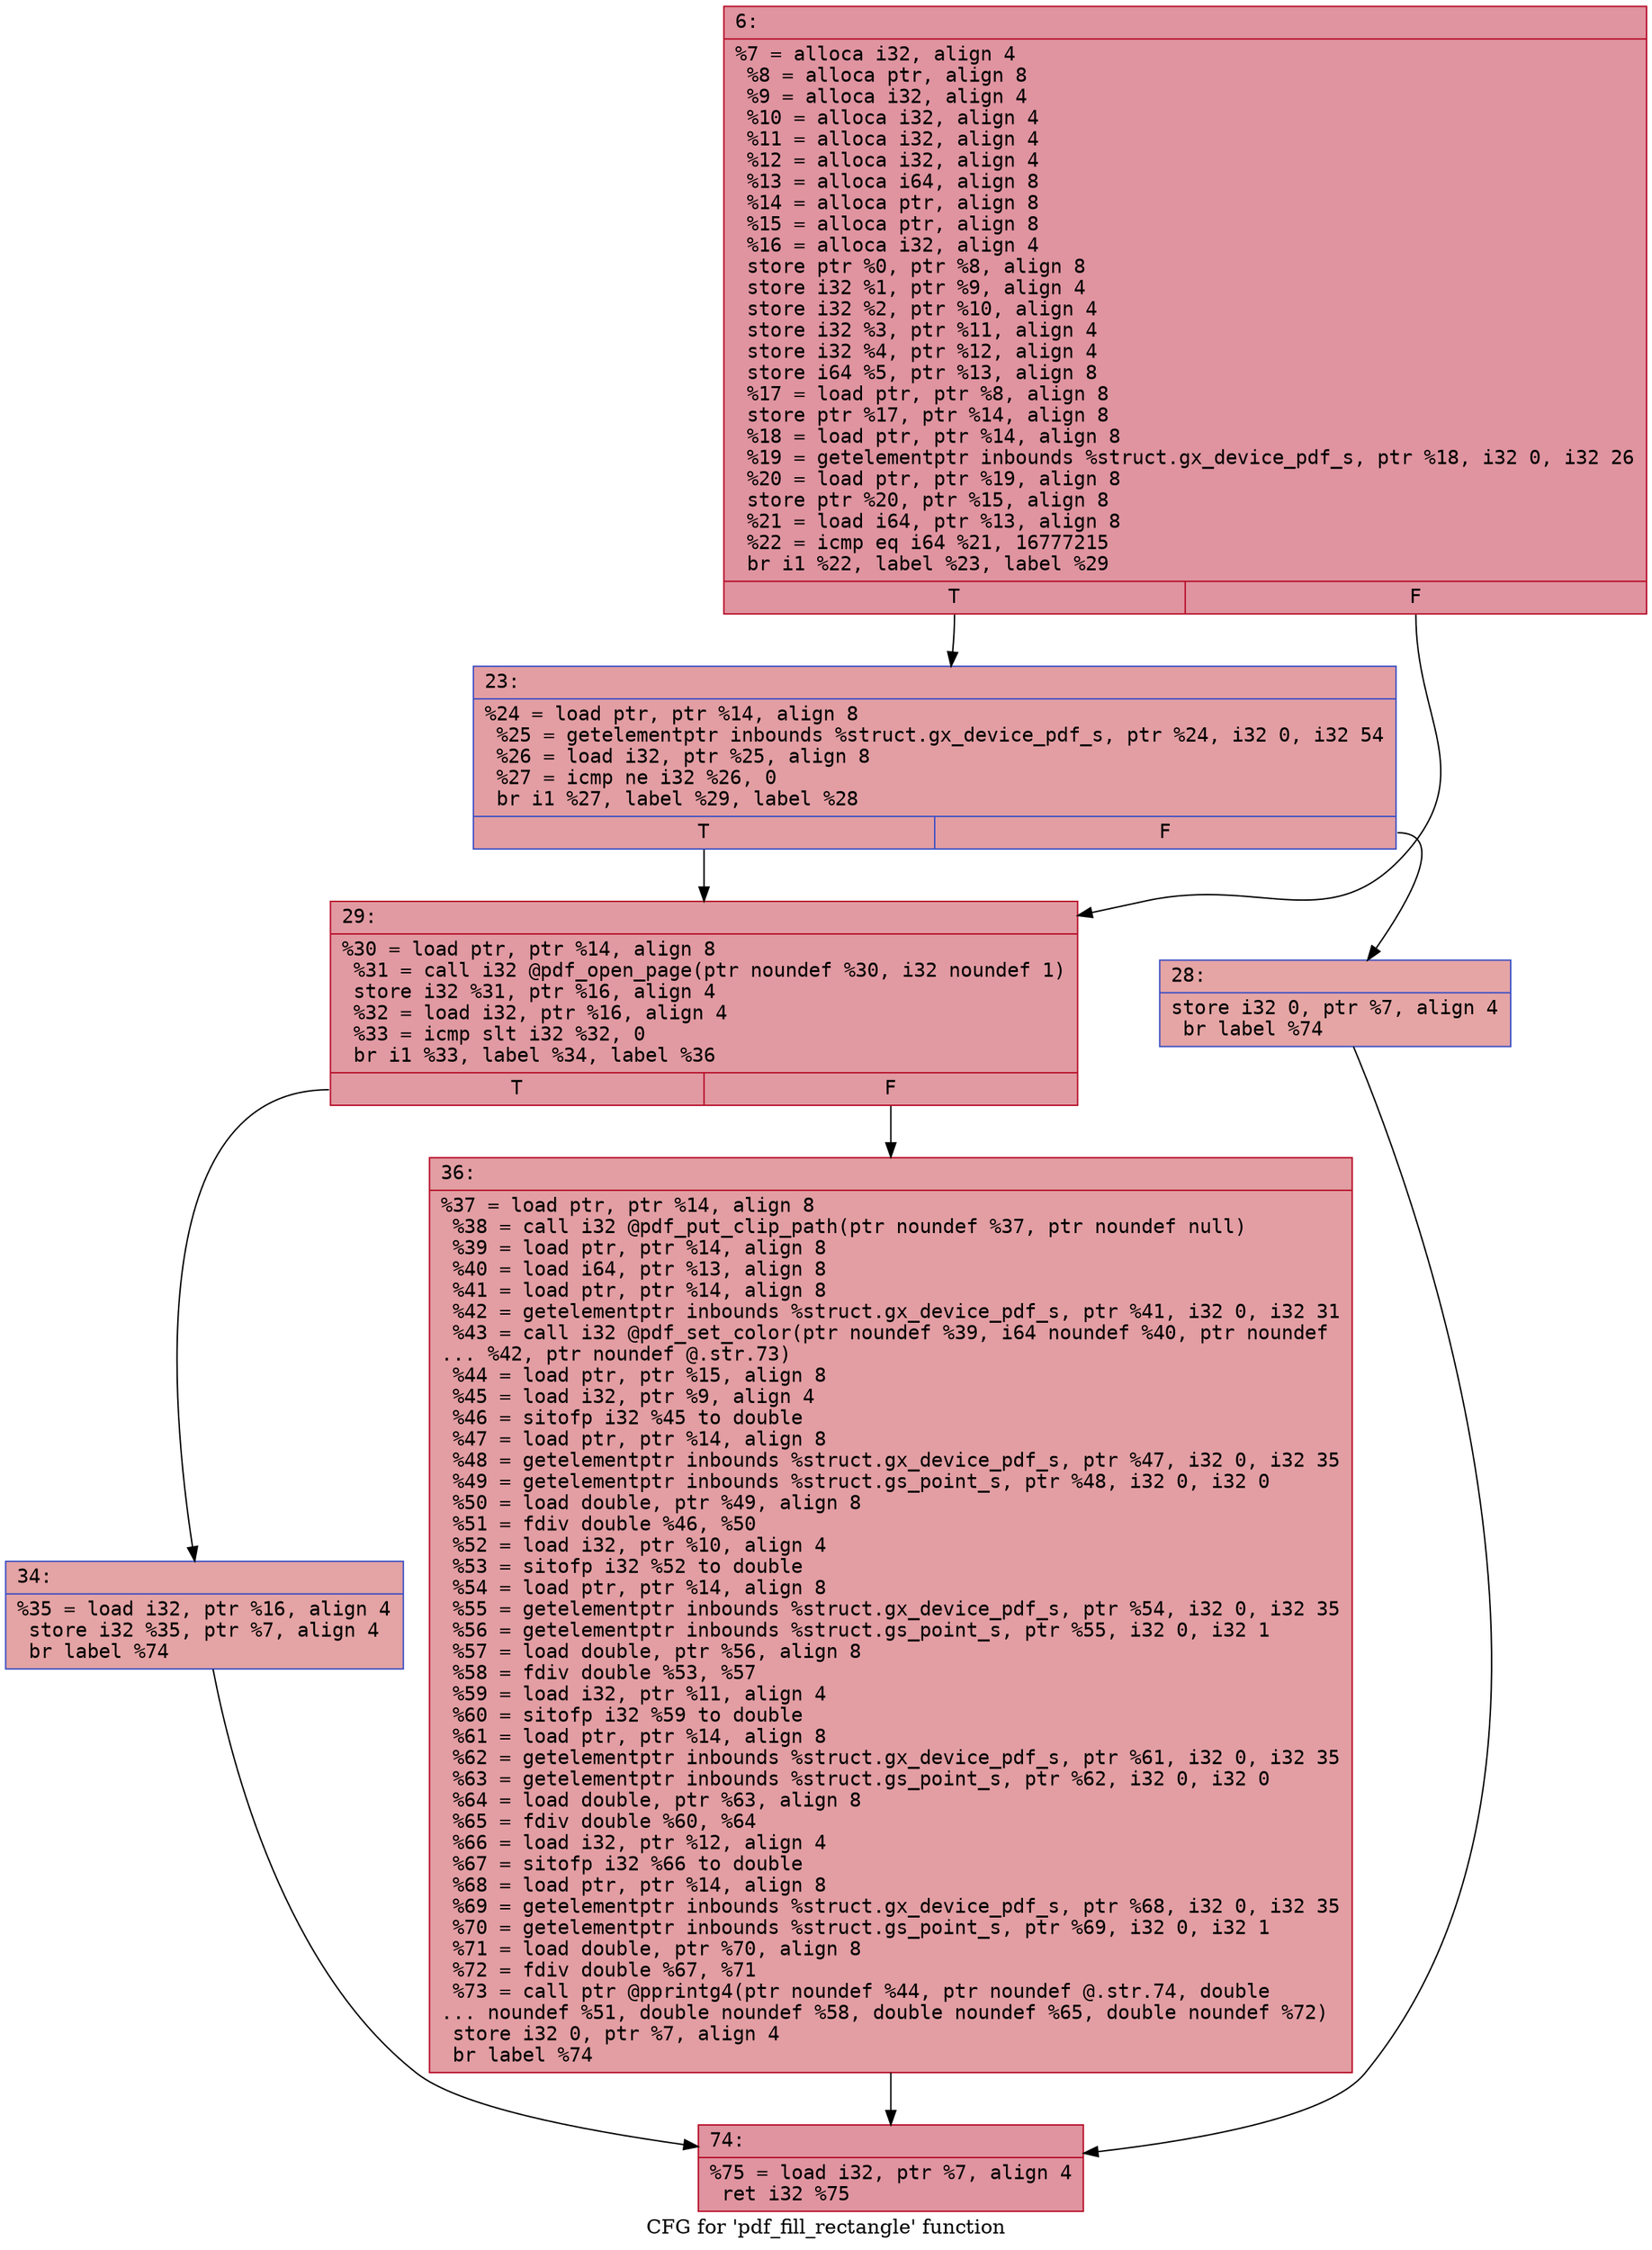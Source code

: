 digraph "CFG for 'pdf_fill_rectangle' function" {
	label="CFG for 'pdf_fill_rectangle' function";

	Node0x6000020af520 [shape=record,color="#b70d28ff", style=filled, fillcolor="#b70d2870" fontname="Courier",label="{6:\l|  %7 = alloca i32, align 4\l  %8 = alloca ptr, align 8\l  %9 = alloca i32, align 4\l  %10 = alloca i32, align 4\l  %11 = alloca i32, align 4\l  %12 = alloca i32, align 4\l  %13 = alloca i64, align 8\l  %14 = alloca ptr, align 8\l  %15 = alloca ptr, align 8\l  %16 = alloca i32, align 4\l  store ptr %0, ptr %8, align 8\l  store i32 %1, ptr %9, align 4\l  store i32 %2, ptr %10, align 4\l  store i32 %3, ptr %11, align 4\l  store i32 %4, ptr %12, align 4\l  store i64 %5, ptr %13, align 8\l  %17 = load ptr, ptr %8, align 8\l  store ptr %17, ptr %14, align 8\l  %18 = load ptr, ptr %14, align 8\l  %19 = getelementptr inbounds %struct.gx_device_pdf_s, ptr %18, i32 0, i32 26\l  %20 = load ptr, ptr %19, align 8\l  store ptr %20, ptr %15, align 8\l  %21 = load i64, ptr %13, align 8\l  %22 = icmp eq i64 %21, 16777215\l  br i1 %22, label %23, label %29\l|{<s0>T|<s1>F}}"];
	Node0x6000020af520:s0 -> Node0x6000020af570[tooltip="6 -> 23\nProbability 50.00%" ];
	Node0x6000020af520:s1 -> Node0x6000020af610[tooltip="6 -> 29\nProbability 50.00%" ];
	Node0x6000020af570 [shape=record,color="#3d50c3ff", style=filled, fillcolor="#be242e70" fontname="Courier",label="{23:\l|  %24 = load ptr, ptr %14, align 8\l  %25 = getelementptr inbounds %struct.gx_device_pdf_s, ptr %24, i32 0, i32 54\l  %26 = load i32, ptr %25, align 8\l  %27 = icmp ne i32 %26, 0\l  br i1 %27, label %29, label %28\l|{<s0>T|<s1>F}}"];
	Node0x6000020af570:s0 -> Node0x6000020af610[tooltip="23 -> 29\nProbability 62.50%" ];
	Node0x6000020af570:s1 -> Node0x6000020af5c0[tooltip="23 -> 28\nProbability 37.50%" ];
	Node0x6000020af5c0 [shape=record,color="#3d50c3ff", style=filled, fillcolor="#c5333470" fontname="Courier",label="{28:\l|  store i32 0, ptr %7, align 4\l  br label %74\l}"];
	Node0x6000020af5c0 -> Node0x6000020af700[tooltip="28 -> 74\nProbability 100.00%" ];
	Node0x6000020af610 [shape=record,color="#b70d28ff", style=filled, fillcolor="#bb1b2c70" fontname="Courier",label="{29:\l|  %30 = load ptr, ptr %14, align 8\l  %31 = call i32 @pdf_open_page(ptr noundef %30, i32 noundef 1)\l  store i32 %31, ptr %16, align 4\l  %32 = load i32, ptr %16, align 4\l  %33 = icmp slt i32 %32, 0\l  br i1 %33, label %34, label %36\l|{<s0>T|<s1>F}}"];
	Node0x6000020af610:s0 -> Node0x6000020af660[tooltip="29 -> 34\nProbability 37.50%" ];
	Node0x6000020af610:s1 -> Node0x6000020af6b0[tooltip="29 -> 36\nProbability 62.50%" ];
	Node0x6000020af660 [shape=record,color="#3d50c3ff", style=filled, fillcolor="#c32e3170" fontname="Courier",label="{34:\l|  %35 = load i32, ptr %16, align 4\l  store i32 %35, ptr %7, align 4\l  br label %74\l}"];
	Node0x6000020af660 -> Node0x6000020af700[tooltip="34 -> 74\nProbability 100.00%" ];
	Node0x6000020af6b0 [shape=record,color="#b70d28ff", style=filled, fillcolor="#be242e70" fontname="Courier",label="{36:\l|  %37 = load ptr, ptr %14, align 8\l  %38 = call i32 @pdf_put_clip_path(ptr noundef %37, ptr noundef null)\l  %39 = load ptr, ptr %14, align 8\l  %40 = load i64, ptr %13, align 8\l  %41 = load ptr, ptr %14, align 8\l  %42 = getelementptr inbounds %struct.gx_device_pdf_s, ptr %41, i32 0, i32 31\l  %43 = call i32 @pdf_set_color(ptr noundef %39, i64 noundef %40, ptr noundef\l... %42, ptr noundef @.str.73)\l  %44 = load ptr, ptr %15, align 8\l  %45 = load i32, ptr %9, align 4\l  %46 = sitofp i32 %45 to double\l  %47 = load ptr, ptr %14, align 8\l  %48 = getelementptr inbounds %struct.gx_device_pdf_s, ptr %47, i32 0, i32 35\l  %49 = getelementptr inbounds %struct.gs_point_s, ptr %48, i32 0, i32 0\l  %50 = load double, ptr %49, align 8\l  %51 = fdiv double %46, %50\l  %52 = load i32, ptr %10, align 4\l  %53 = sitofp i32 %52 to double\l  %54 = load ptr, ptr %14, align 8\l  %55 = getelementptr inbounds %struct.gx_device_pdf_s, ptr %54, i32 0, i32 35\l  %56 = getelementptr inbounds %struct.gs_point_s, ptr %55, i32 0, i32 1\l  %57 = load double, ptr %56, align 8\l  %58 = fdiv double %53, %57\l  %59 = load i32, ptr %11, align 4\l  %60 = sitofp i32 %59 to double\l  %61 = load ptr, ptr %14, align 8\l  %62 = getelementptr inbounds %struct.gx_device_pdf_s, ptr %61, i32 0, i32 35\l  %63 = getelementptr inbounds %struct.gs_point_s, ptr %62, i32 0, i32 0\l  %64 = load double, ptr %63, align 8\l  %65 = fdiv double %60, %64\l  %66 = load i32, ptr %12, align 4\l  %67 = sitofp i32 %66 to double\l  %68 = load ptr, ptr %14, align 8\l  %69 = getelementptr inbounds %struct.gx_device_pdf_s, ptr %68, i32 0, i32 35\l  %70 = getelementptr inbounds %struct.gs_point_s, ptr %69, i32 0, i32 1\l  %71 = load double, ptr %70, align 8\l  %72 = fdiv double %67, %71\l  %73 = call ptr @pprintg4(ptr noundef %44, ptr noundef @.str.74, double\l... noundef %51, double noundef %58, double noundef %65, double noundef %72)\l  store i32 0, ptr %7, align 4\l  br label %74\l}"];
	Node0x6000020af6b0 -> Node0x6000020af700[tooltip="36 -> 74\nProbability 100.00%" ];
	Node0x6000020af700 [shape=record,color="#b70d28ff", style=filled, fillcolor="#b70d2870" fontname="Courier",label="{74:\l|  %75 = load i32, ptr %7, align 4\l  ret i32 %75\l}"];
}
